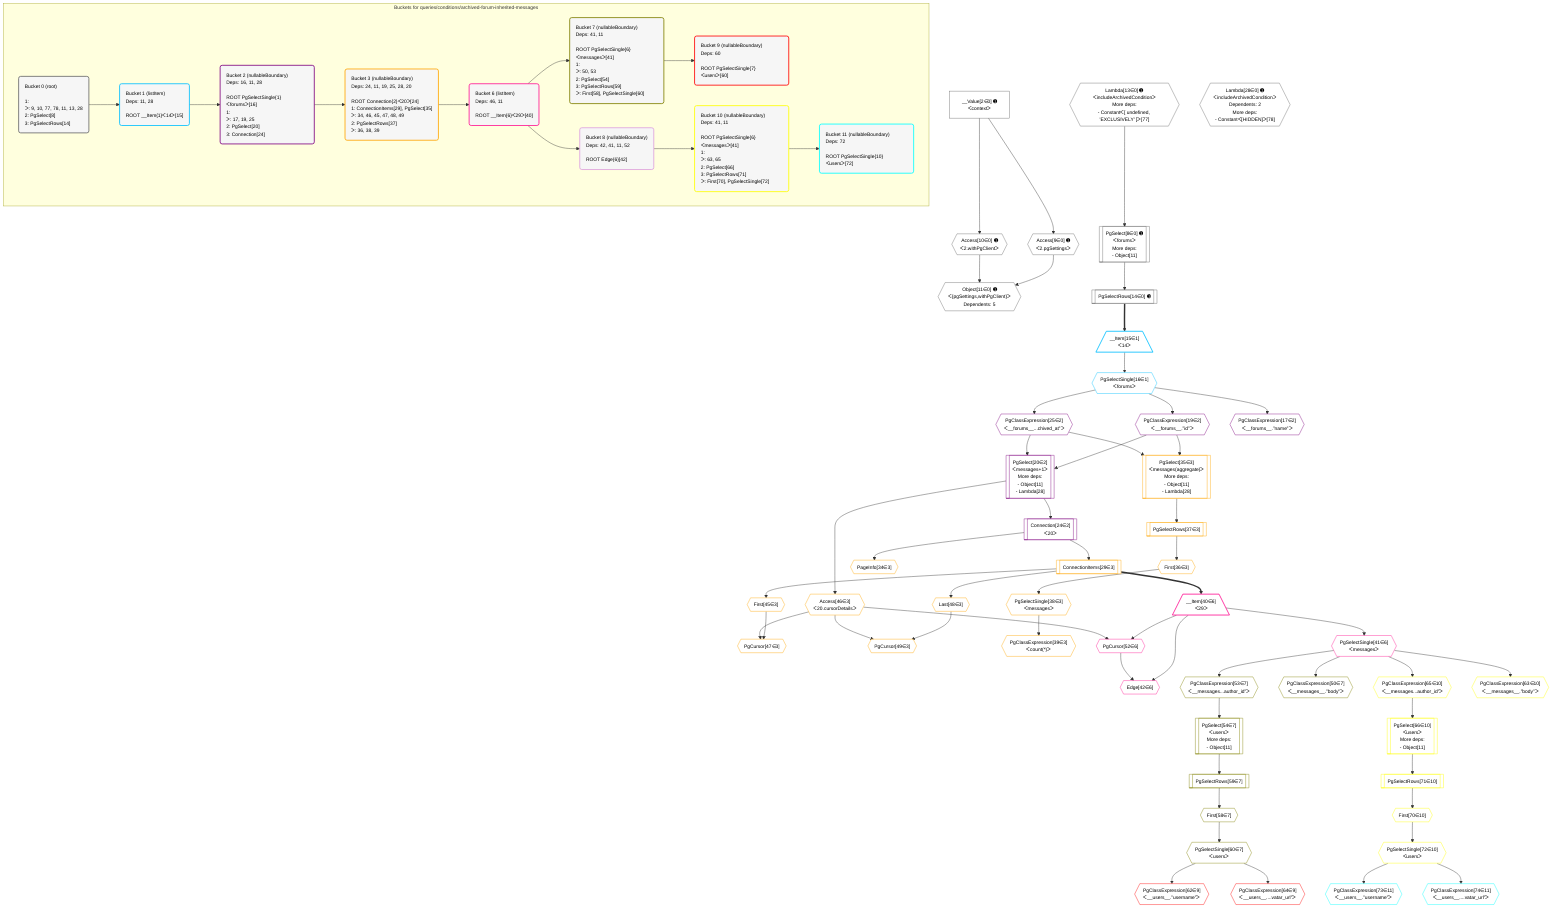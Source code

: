 %%{init: {'themeVariables': { 'fontSize': '12px'}}}%%
graph TD
    classDef path fill:#eee,stroke:#000,color:#000
    classDef plan fill:#fff,stroke-width:1px,color:#000
    classDef itemplan fill:#fff,stroke-width:2px,color:#000
    classDef unbatchedplan fill:#dff,stroke-width:1px,color:#000
    classDef sideeffectplan fill:#fcc,stroke-width:2px,color:#000
    classDef bucket fill:#f6f6f6,color:#000,stroke-width:2px,text-align:left

    subgraph "Buckets for queries/conditions/archived-forum-inherited-messages"
    Bucket0("Bucket 0 (root)<br /><br />1: <br />ᐳ: 9, 10, 77, 78, 11, 13, 28<br />2: PgSelect[8]<br />3: PgSelectRows[14]"):::bucket
    Bucket1("Bucket 1 (listItem)<br />Deps: 11, 28<br /><br />ROOT __Item{1}ᐸ14ᐳ[15]"):::bucket
    Bucket2("Bucket 2 (nullableBoundary)<br />Deps: 16, 11, 28<br /><br />ROOT PgSelectSingle{1}ᐸforumsᐳ[16]<br />1: <br />ᐳ: 17, 19, 25<br />2: PgSelect[20]<br />3: Connection[24]"):::bucket
    Bucket3("Bucket 3 (nullableBoundary)<br />Deps: 24, 11, 19, 25, 28, 20<br /><br />ROOT Connection{2}ᐸ20ᐳ[24]<br />1: ConnectionItems[29], PgSelect[35]<br />ᐳ: 34, 46, 45, 47, 48, 49<br />2: PgSelectRows[37]<br />ᐳ: 36, 38, 39"):::bucket
    Bucket6("Bucket 6 (listItem)<br />Deps: 46, 11<br /><br />ROOT __Item{6}ᐸ29ᐳ[40]"):::bucket
    Bucket7("Bucket 7 (nullableBoundary)<br />Deps: 41, 11<br /><br />ROOT PgSelectSingle{6}ᐸmessagesᐳ[41]<br />1: <br />ᐳ: 50, 53<br />2: PgSelect[54]<br />3: PgSelectRows[59]<br />ᐳ: First[58], PgSelectSingle[60]"):::bucket
    Bucket8("Bucket 8 (nullableBoundary)<br />Deps: 42, 41, 11, 52<br /><br />ROOT Edge{6}[42]"):::bucket
    Bucket9("Bucket 9 (nullableBoundary)<br />Deps: 60<br /><br />ROOT PgSelectSingle{7}ᐸusersᐳ[60]"):::bucket
    Bucket10("Bucket 10 (nullableBoundary)<br />Deps: 41, 11<br /><br />ROOT PgSelectSingle{6}ᐸmessagesᐳ[41]<br />1: <br />ᐳ: 63, 65<br />2: PgSelect[66]<br />3: PgSelectRows[71]<br />ᐳ: First[70], PgSelectSingle[72]"):::bucket
    Bucket11("Bucket 11 (nullableBoundary)<br />Deps: 72<br /><br />ROOT PgSelectSingle{10}ᐸusersᐳ[72]"):::bucket
    end
    Bucket0 --> Bucket1
    Bucket1 --> Bucket2
    Bucket2 --> Bucket3
    Bucket3 --> Bucket6
    Bucket6 --> Bucket7 & Bucket8
    Bucket7 --> Bucket9
    Bucket8 --> Bucket10
    Bucket10 --> Bucket11

    %% plan dependencies
    PgSelect8[["PgSelect[8∈0] ➊<br />ᐸforumsᐳ<br />More deps:<br />- Object[11]"]]:::plan
    Lambda13{{"Lambda[13∈0] ➊<br />ᐸincludeArchivedConditionᐳ<br />More deps:<br />- Constantᐸ[ undefined, 'EXCLUSIVELY' ]ᐳ[77]"}}:::plan
    Lambda13 --> PgSelect8
    Object11{{"Object[11∈0] ➊<br />ᐸ{pgSettings,withPgClient}ᐳ<br />Dependents: 5"}}:::plan
    Access9{{"Access[9∈0] ➊<br />ᐸ2.pgSettingsᐳ"}}:::plan
    Access10{{"Access[10∈0] ➊<br />ᐸ2.withPgClientᐳ"}}:::plan
    Access9 & Access10 --> Object11
    __Value2["__Value[2∈0] ➊<br />ᐸcontextᐳ"]:::plan
    __Value2 --> Access9
    __Value2 --> Access10
    PgSelectRows14[["PgSelectRows[14∈0] ➊"]]:::plan
    PgSelect8 --> PgSelectRows14
    Lambda28{{"Lambda[28∈0] ➊<br />ᐸincludeArchivedConditionᐳ<br />Dependents: 2<br />More deps:<br />- Constantᐸ[HIDDEN]ᐳ[78]"}}:::plan
    __Item15[/"__Item[15∈1]<br />ᐸ14ᐳ"\]:::itemplan
    PgSelectRows14 ==> __Item15
    PgSelectSingle16{{"PgSelectSingle[16∈1]<br />ᐸforumsᐳ"}}:::plan
    __Item15 --> PgSelectSingle16
    PgSelect20[["PgSelect[20∈2]<br />ᐸmessages+1ᐳ<br />More deps:<br />- Object[11]<br />- Lambda[28]"]]:::plan
    PgClassExpression19{{"PgClassExpression[19∈2]<br />ᐸ__forums__.”id”ᐳ"}}:::plan
    PgClassExpression25{{"PgClassExpression[25∈2]<br />ᐸ__forums__...chived_at”ᐳ"}}:::plan
    PgClassExpression19 & PgClassExpression25 --> PgSelect20
    PgClassExpression17{{"PgClassExpression[17∈2]<br />ᐸ__forums__.”name”ᐳ"}}:::plan
    PgSelectSingle16 --> PgClassExpression17
    PgSelectSingle16 --> PgClassExpression19
    Connection24[["Connection[24∈2]<br />ᐸ20ᐳ"]]:::plan
    PgSelect20 --> Connection24
    PgSelectSingle16 --> PgClassExpression25
    PgSelect35[["PgSelect[35∈3]<br />ᐸmessages(aggregate)ᐳ<br />More deps:<br />- Object[11]<br />- Lambda[28]"]]:::plan
    PgClassExpression19 & PgClassExpression25 --> PgSelect35
    PgCursor47{{"PgCursor[47∈3]"}}:::plan
    First45{{"First[45∈3]"}}:::plan
    Access46{{"Access[46∈3]<br />ᐸ20.cursorDetailsᐳ"}}:::plan
    First45 & Access46 --> PgCursor47
    PgCursor49{{"PgCursor[49∈3]"}}:::plan
    Last48{{"Last[48∈3]"}}:::plan
    Last48 & Access46 --> PgCursor49
    ConnectionItems29[["ConnectionItems[29∈3]"]]:::plan
    Connection24 --> ConnectionItems29
    PageInfo34{{"PageInfo[34∈3]"}}:::plan
    Connection24 --> PageInfo34
    First36{{"First[36∈3]"}}:::plan
    PgSelectRows37[["PgSelectRows[37∈3]"]]:::plan
    PgSelectRows37 --> First36
    PgSelect35 --> PgSelectRows37
    PgSelectSingle38{{"PgSelectSingle[38∈3]<br />ᐸmessagesᐳ"}}:::plan
    First36 --> PgSelectSingle38
    PgClassExpression39{{"PgClassExpression[39∈3]<br />ᐸcount(*)ᐳ"}}:::plan
    PgSelectSingle38 --> PgClassExpression39
    ConnectionItems29 --> First45
    PgSelect20 --> Access46
    ConnectionItems29 --> Last48
    Edge42{{"Edge[42∈6]"}}:::plan
    __Item40[/"__Item[40∈6]<br />ᐸ29ᐳ"\]:::itemplan
    PgCursor52{{"PgCursor[52∈6]"}}:::plan
    __Item40 & PgCursor52 --> Edge42
    __Item40 & Access46 --> PgCursor52
    ConnectionItems29 ==> __Item40
    PgSelectSingle41{{"PgSelectSingle[41∈6]<br />ᐸmessagesᐳ"}}:::plan
    __Item40 --> PgSelectSingle41
    PgSelect54[["PgSelect[54∈7]<br />ᐸusersᐳ<br />More deps:<br />- Object[11]"]]:::plan
    PgClassExpression53{{"PgClassExpression[53∈7]<br />ᐸ__messages...author_id”ᐳ"}}:::plan
    PgClassExpression53 --> PgSelect54
    PgClassExpression50{{"PgClassExpression[50∈7]<br />ᐸ__messages__.”body”ᐳ"}}:::plan
    PgSelectSingle41 --> PgClassExpression50
    PgSelectSingle41 --> PgClassExpression53
    First58{{"First[58∈7]"}}:::plan
    PgSelectRows59[["PgSelectRows[59∈7]"]]:::plan
    PgSelectRows59 --> First58
    PgSelect54 --> PgSelectRows59
    PgSelectSingle60{{"PgSelectSingle[60∈7]<br />ᐸusersᐳ"}}:::plan
    First58 --> PgSelectSingle60
    PgClassExpression62{{"PgClassExpression[62∈9]<br />ᐸ__users__.”username”ᐳ"}}:::plan
    PgSelectSingle60 --> PgClassExpression62
    PgClassExpression64{{"PgClassExpression[64∈9]<br />ᐸ__users__....vatar_url”ᐳ"}}:::plan
    PgSelectSingle60 --> PgClassExpression64
    PgSelect66[["PgSelect[66∈10]<br />ᐸusersᐳ<br />More deps:<br />- Object[11]"]]:::plan
    PgClassExpression65{{"PgClassExpression[65∈10]<br />ᐸ__messages...author_id”ᐳ"}}:::plan
    PgClassExpression65 --> PgSelect66
    PgClassExpression63{{"PgClassExpression[63∈10]<br />ᐸ__messages__.”body”ᐳ"}}:::plan
    PgSelectSingle41 --> PgClassExpression63
    PgSelectSingle41 --> PgClassExpression65
    First70{{"First[70∈10]"}}:::plan
    PgSelectRows71[["PgSelectRows[71∈10]"]]:::plan
    PgSelectRows71 --> First70
    PgSelect66 --> PgSelectRows71
    PgSelectSingle72{{"PgSelectSingle[72∈10]<br />ᐸusersᐳ"}}:::plan
    First70 --> PgSelectSingle72
    PgClassExpression73{{"PgClassExpression[73∈11]<br />ᐸ__users__.”username”ᐳ"}}:::plan
    PgSelectSingle72 --> PgClassExpression73
    PgClassExpression74{{"PgClassExpression[74∈11]<br />ᐸ__users__....vatar_url”ᐳ"}}:::plan
    PgSelectSingle72 --> PgClassExpression74

    %% define steps
    classDef bucket0 stroke:#696969
    class Bucket0,__Value2,PgSelect8,Access9,Access10,Object11,Lambda13,PgSelectRows14,Lambda28 bucket0
    classDef bucket1 stroke:#00bfff
    class Bucket1,__Item15,PgSelectSingle16 bucket1
    classDef bucket2 stroke:#7f007f
    class Bucket2,PgClassExpression17,PgClassExpression19,PgSelect20,Connection24,PgClassExpression25 bucket2
    classDef bucket3 stroke:#ffa500
    class Bucket3,ConnectionItems29,PageInfo34,PgSelect35,First36,PgSelectRows37,PgSelectSingle38,PgClassExpression39,First45,Access46,PgCursor47,Last48,PgCursor49 bucket3
    classDef bucket6 stroke:#ff1493
    class Bucket6,__Item40,PgSelectSingle41,Edge42,PgCursor52 bucket6
    classDef bucket7 stroke:#808000
    class Bucket7,PgClassExpression50,PgClassExpression53,PgSelect54,First58,PgSelectRows59,PgSelectSingle60 bucket7
    classDef bucket8 stroke:#dda0dd
    class Bucket8 bucket8
    classDef bucket9 stroke:#ff0000
    class Bucket9,PgClassExpression62,PgClassExpression64 bucket9
    classDef bucket10 stroke:#ffff00
    class Bucket10,PgClassExpression63,PgClassExpression65,PgSelect66,First70,PgSelectRows71,PgSelectSingle72 bucket10
    classDef bucket11 stroke:#00ffff
    class Bucket11,PgClassExpression73,PgClassExpression74 bucket11
